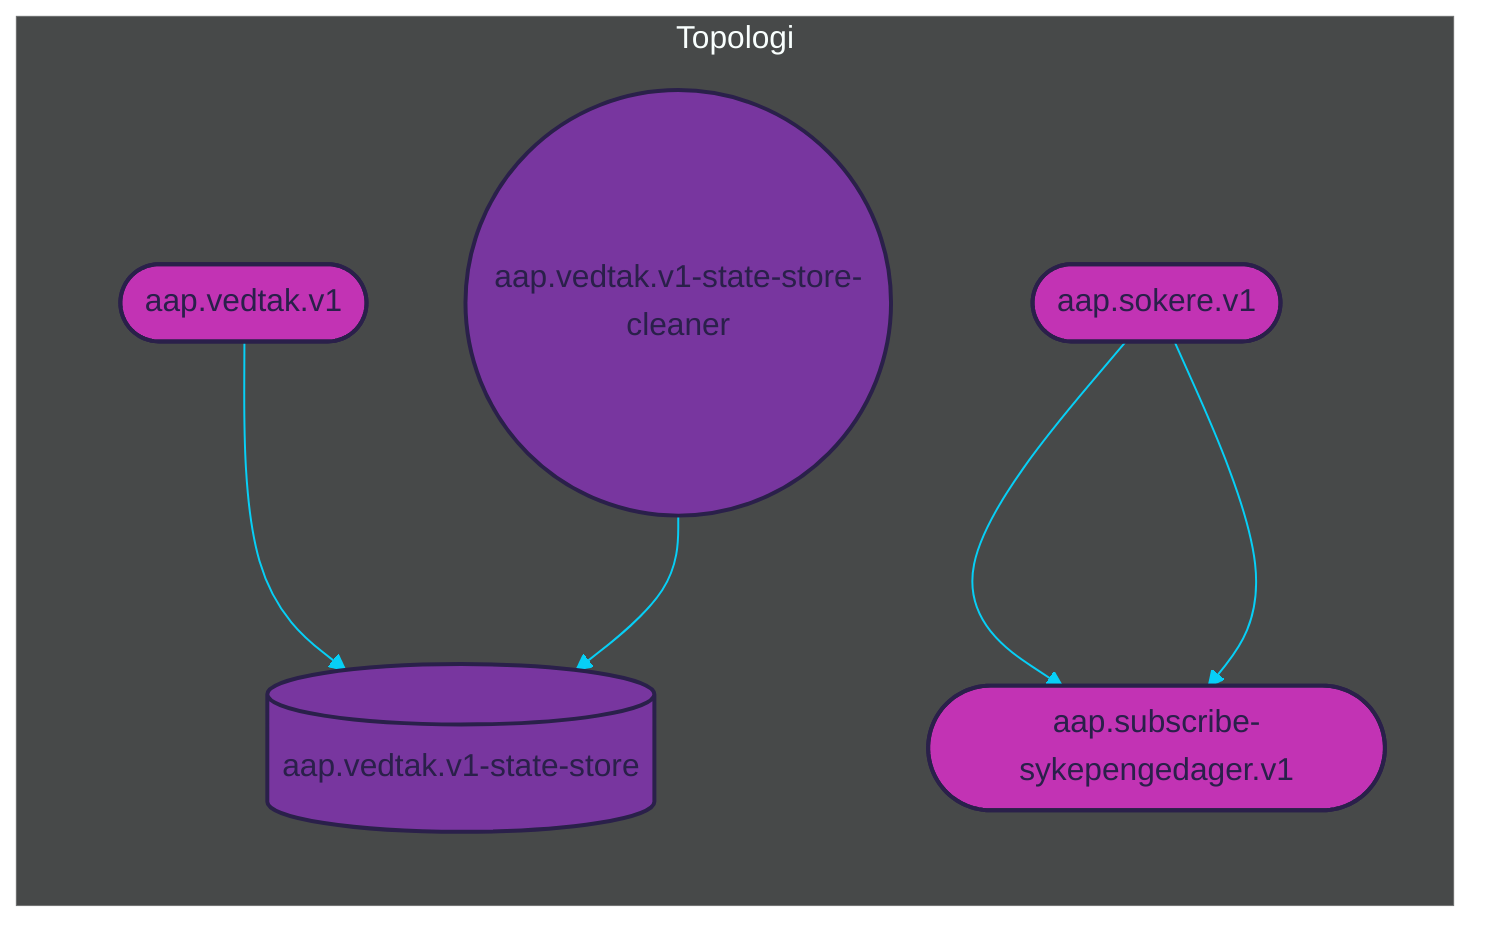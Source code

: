 %%{init: {'theme': 'dark', 'themeVariables': { 'primaryColor': '#07cff6', 'textColor': '#dad9e0', 'lineColor': '#07cff6'}}}%%

graph LR

subgraph Topologi
    %% TOPICS
    aap.sokere.v1([aap.sokere.v1])
	aap.subscribe-sykepengedager.v1([aap.subscribe-sykepengedager.v1])
	aap.vedtak.v1([aap.vedtak.v1])

    %% JOINS
    

    %% STATE PROCESSORS
    
    
    %% STATE STORES
    aap.vedtak.v1-state-store[(aap.vedtak.v1-state-store)]
    
    %% DATABASES
    
    

    %% PROCESSOR API JOBS
    aap.vedtak.v1-state-store-cleaner((aap.vedtak.v1-state-store-cleaner))
    
    %% JOIN STREAMS
    

    %% TABLE STREAMS
    aap.vedtak.v1 --> aap.vedtak.v1-state-store

    %% JOB STREAMS
    aap.vedtak.v1-state-store-cleaner --> aap.vedtak.v1-state-store
    
    %% BRANCH STREAMS
    aap.sokere.v1 --> aap.subscribe-sykepengedager.v1

    %% REPARTITION STREAMS
    
    
    %% BASIC STREAMS
    aap.sokere.v1 --> aap.subscribe-sykepengedager.v1
    
    %% CUSTOM PROCESS STREAMS
    
end

%% COLORS
%% light    #dad9e0
%% purple   #78369f
%% pink     #c233b4
%% dark     #2a204a
%% blue     #07cff6

%% STYLES
style aap.sokere.v1 fill:#c233b4, stroke:#2a204a, stroke-width:2px, color:#2a204a
style aap.subscribe-sykepengedager.v1 fill:#c233b4, stroke:#2a204a, stroke-width:2px, color:#2a204a
style aap.vedtak.v1 fill:#c233b4, stroke:#2a204a, stroke-width:2px, color:#2a204a
style aap.vedtak.v1-state-store fill:#78369f, stroke:#2a204a, stroke-width:2px, color:#2a204a
style aap.vedtak.v1-state-store-cleaner fill:#78369f, stroke:#2a204a, stroke-width:2px, color:#2a204a